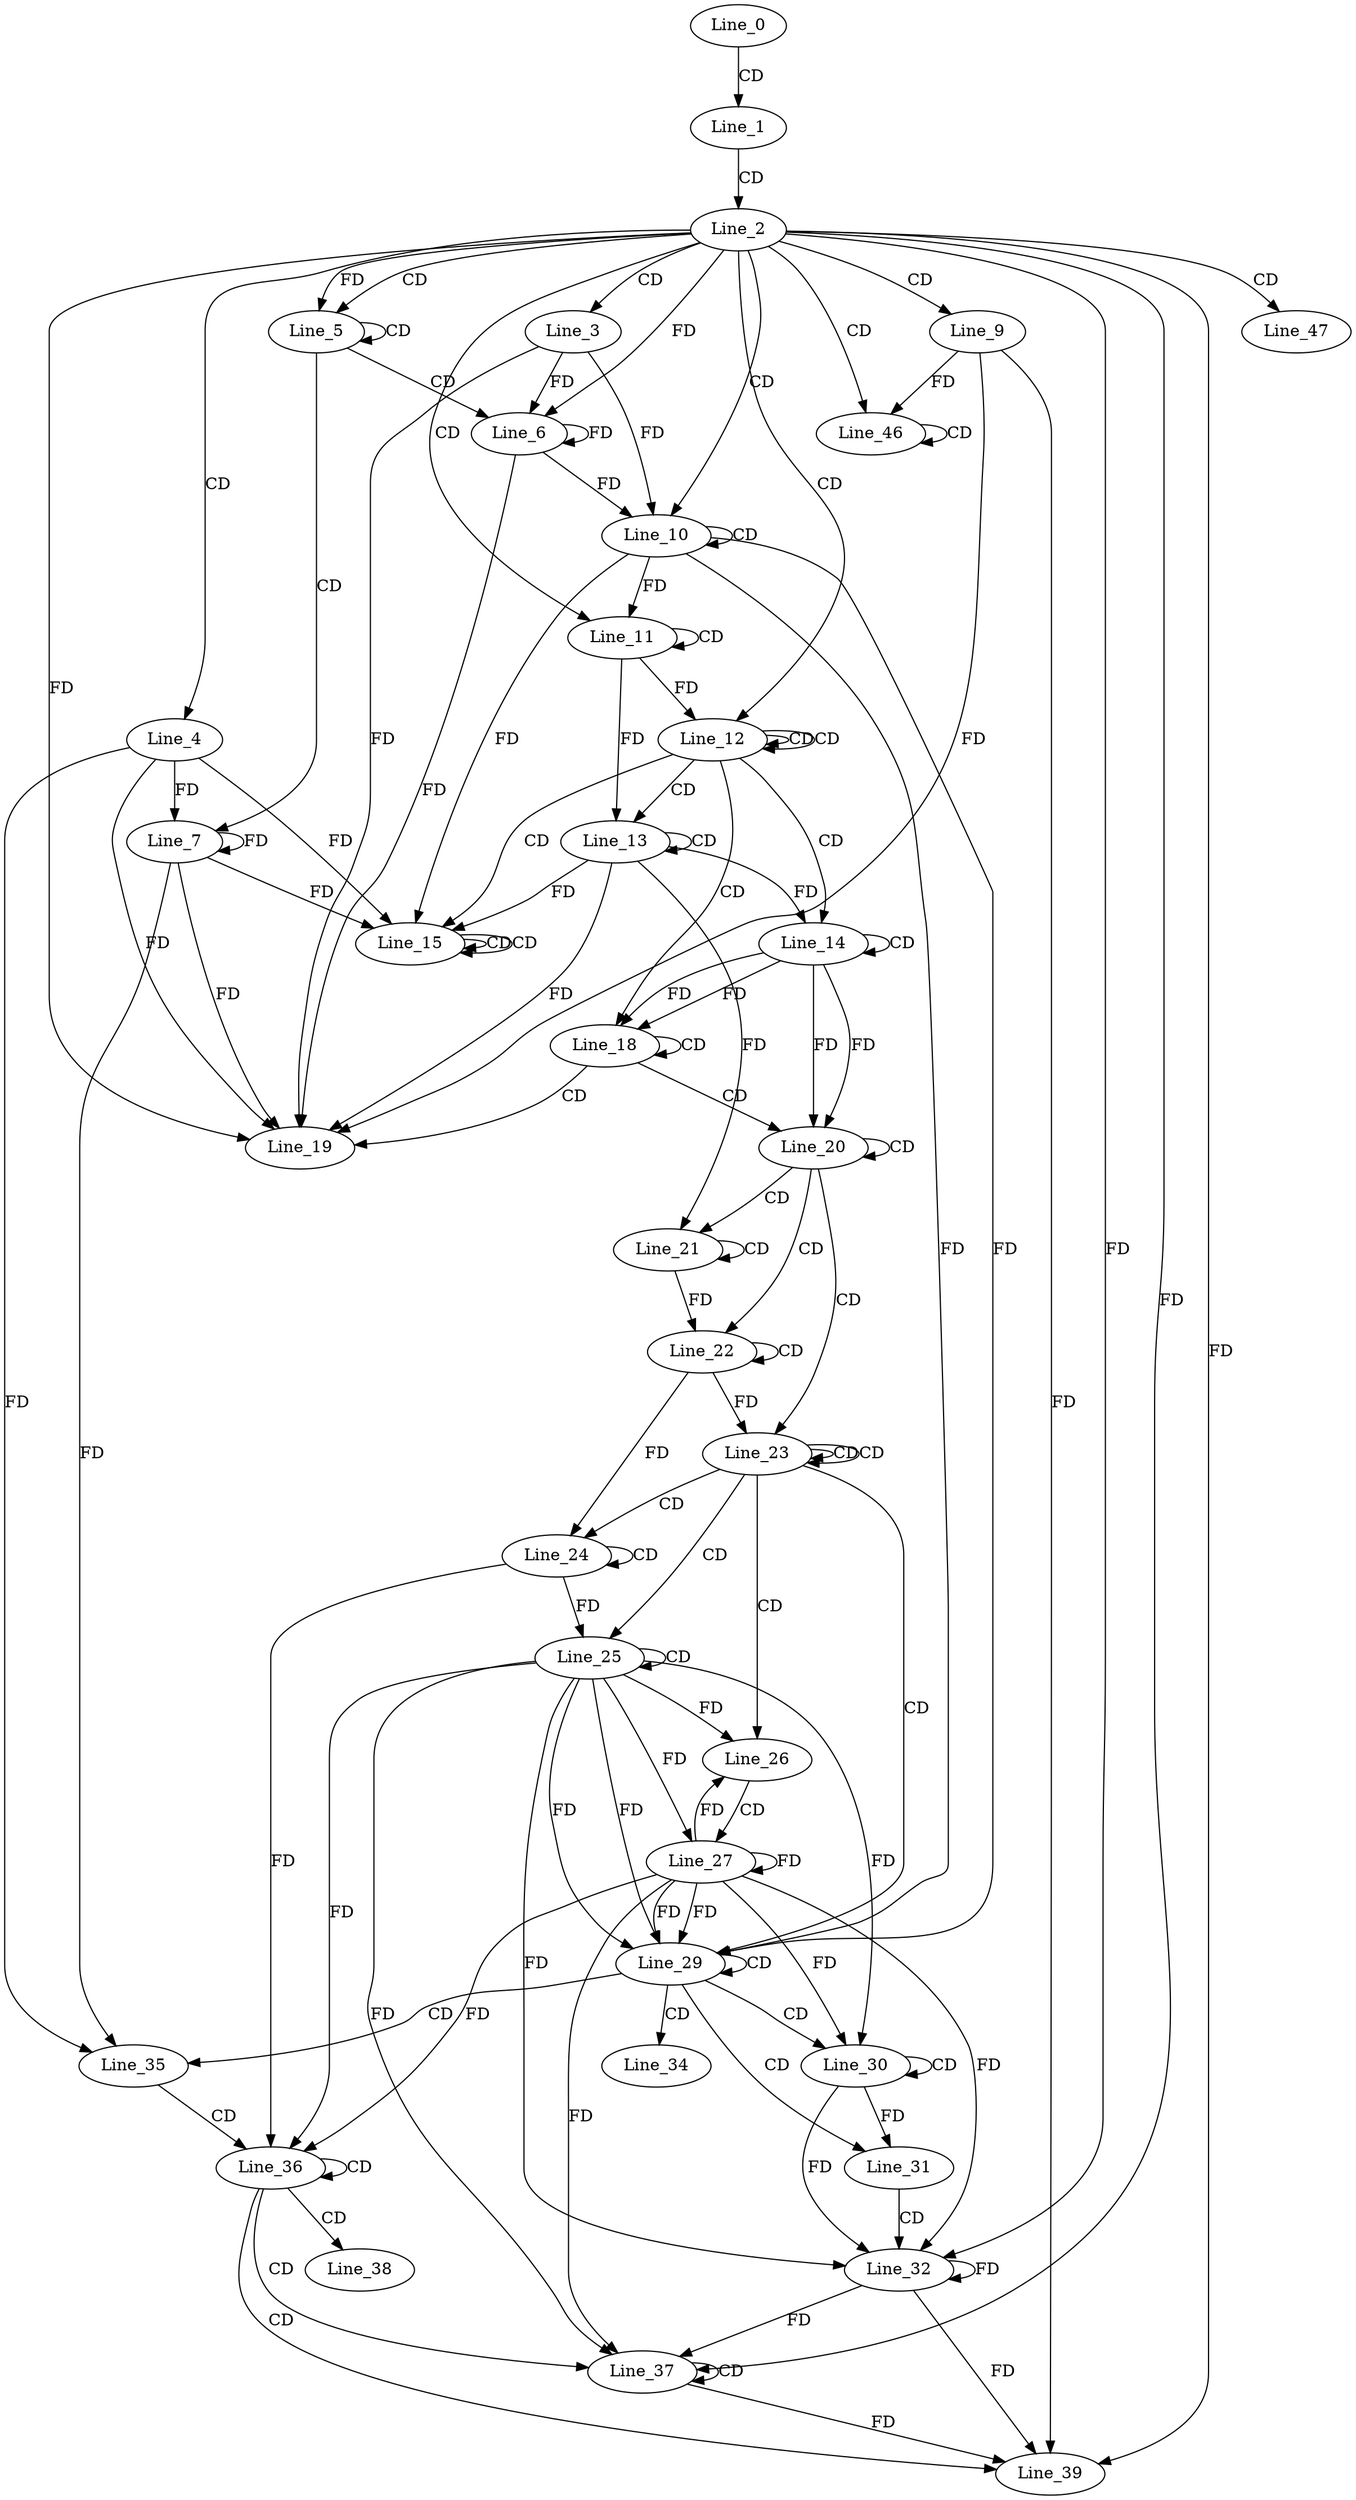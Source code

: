 digraph G {
  Line_0;
  Line_1;
  Line_2;
  Line_3;
  Line_4;
  Line_5;
  Line_5;
  Line_6;
  Line_6;
  Line_6;
  Line_7;
  Line_9;
  Line_10;
  Line_10;
  Line_11;
  Line_11;
  Line_12;
  Line_12;
  Line_13;
  Line_13;
  Line_14;
  Line_14;
  Line_15;
  Line_15;
  Line_15;
  Line_18;
  Line_18;
  Line_19;
  Line_19;
  Line_20;
  Line_20;
  Line_21;
  Line_21;
  Line_21;
  Line_22;
  Line_22;
  Line_23;
  Line_23;
  Line_24;
  Line_24;
  Line_25;
  Line_25;
  Line_26;
  Line_26;
  Line_27;
  Line_27;
  Line_29;
  Line_29;
  Line_30;
  Line_30;
  Line_31;
  Line_32;
  Line_32;
  Line_32;
  Line_34;
  Line_35;
  Line_36;
  Line_36;
  Line_36;
  Line_36;
  Line_37;
  Line_37;
  Line_37;
  Line_37;
  Line_38;
  Line_39;
  Line_46;
  Line_46;
  Line_46;
  Line_47;
  Line_0 -> Line_1 [ label="CD" ];
  Line_1 -> Line_2 [ label="CD" ];
  Line_2 -> Line_3 [ label="CD" ];
  Line_2 -> Line_4 [ label="CD" ];
  Line_2 -> Line_5 [ label="CD" ];
  Line_5 -> Line_5 [ label="CD" ];
  Line_2 -> Line_5 [ label="FD" ];
  Line_5 -> Line_6 [ label="CD" ];
  Line_3 -> Line_6 [ label="FD" ];
  Line_6 -> Line_6 [ label="FD" ];
  Line_2 -> Line_6 [ label="FD" ];
  Line_5 -> Line_7 [ label="CD" ];
  Line_4 -> Line_7 [ label="FD" ];
  Line_7 -> Line_7 [ label="FD" ];
  Line_2 -> Line_9 [ label="CD" ];
  Line_2 -> Line_10 [ label="CD" ];
  Line_10 -> Line_10 [ label="CD" ];
  Line_3 -> Line_10 [ label="FD" ];
  Line_6 -> Line_10 [ label="FD" ];
  Line_2 -> Line_11 [ label="CD" ];
  Line_11 -> Line_11 [ label="CD" ];
  Line_10 -> Line_11 [ label="FD" ];
  Line_2 -> Line_12 [ label="CD" ];
  Line_12 -> Line_12 [ label="CD" ];
  Line_12 -> Line_12 [ label="CD" ];
  Line_11 -> Line_12 [ label="FD" ];
  Line_12 -> Line_13 [ label="CD" ];
  Line_13 -> Line_13 [ label="CD" ];
  Line_11 -> Line_13 [ label="FD" ];
  Line_12 -> Line_14 [ label="CD" ];
  Line_14 -> Line_14 [ label="CD" ];
  Line_13 -> Line_14 [ label="FD" ];
  Line_12 -> Line_15 [ label="CD" ];
  Line_15 -> Line_15 [ label="CD" ];
  Line_15 -> Line_15 [ label="CD" ];
  Line_13 -> Line_15 [ label="FD" ];
  Line_10 -> Line_15 [ label="FD" ];
  Line_4 -> Line_15 [ label="FD" ];
  Line_7 -> Line_15 [ label="FD" ];
  Line_12 -> Line_18 [ label="CD" ];
  Line_14 -> Line_18 [ label="FD" ];
  Line_18 -> Line_18 [ label="CD" ];
  Line_14 -> Line_18 [ label="FD" ];
  Line_18 -> Line_19 [ label="CD" ];
  Line_3 -> Line_19 [ label="FD" ];
  Line_6 -> Line_19 [ label="FD" ];
  Line_2 -> Line_19 [ label="FD" ];
  Line_4 -> Line_19 [ label="FD" ];
  Line_7 -> Line_19 [ label="FD" ];
  Line_9 -> Line_19 [ label="FD" ];
  Line_13 -> Line_19 [ label="FD" ];
  Line_18 -> Line_20 [ label="CD" ];
  Line_14 -> Line_20 [ label="FD" ];
  Line_20 -> Line_20 [ label="CD" ];
  Line_14 -> Line_20 [ label="FD" ];
  Line_20 -> Line_21 [ label="CD" ];
  Line_21 -> Line_21 [ label="CD" ];
  Line_13 -> Line_21 [ label="FD" ];
  Line_20 -> Line_22 [ label="CD" ];
  Line_22 -> Line_22 [ label="CD" ];
  Line_21 -> Line_22 [ label="FD" ];
  Line_20 -> Line_23 [ label="CD" ];
  Line_23 -> Line_23 [ label="CD" ];
  Line_23 -> Line_23 [ label="CD" ];
  Line_22 -> Line_23 [ label="FD" ];
  Line_23 -> Line_24 [ label="CD" ];
  Line_24 -> Line_24 [ label="CD" ];
  Line_22 -> Line_24 [ label="FD" ];
  Line_23 -> Line_25 [ label="CD" ];
  Line_25 -> Line_25 [ label="CD" ];
  Line_24 -> Line_25 [ label="FD" ];
  Line_23 -> Line_26 [ label="CD" ];
  Line_25 -> Line_26 [ label="FD" ];
  Line_26 -> Line_27 [ label="CD" ];
  Line_25 -> Line_27 [ label="FD" ];
  Line_27 -> Line_27 [ label="FD" ];
  Line_23 -> Line_29 [ label="CD" ];
  Line_25 -> Line_29 [ label="FD" ];
  Line_27 -> Line_29 [ label="FD" ];
  Line_10 -> Line_29 [ label="FD" ];
  Line_29 -> Line_29 [ label="CD" ];
  Line_25 -> Line_29 [ label="FD" ];
  Line_27 -> Line_29 [ label="FD" ];
  Line_10 -> Line_29 [ label="FD" ];
  Line_29 -> Line_30 [ label="CD" ];
  Line_30 -> Line_30 [ label="CD" ];
  Line_25 -> Line_30 [ label="FD" ];
  Line_27 -> Line_30 [ label="FD" ];
  Line_29 -> Line_31 [ label="CD" ];
  Line_30 -> Line_31 [ label="FD" ];
  Line_31 -> Line_32 [ label="CD" ];
  Line_32 -> Line_32 [ label="FD" ];
  Line_2 -> Line_32 [ label="FD" ];
  Line_25 -> Line_32 [ label="FD" ];
  Line_27 -> Line_32 [ label="FD" ];
  Line_30 -> Line_32 [ label="FD" ];
  Line_29 -> Line_34 [ label="CD" ];
  Line_29 -> Line_35 [ label="CD" ];
  Line_4 -> Line_35 [ label="FD" ];
  Line_7 -> Line_35 [ label="FD" ];
  Line_35 -> Line_36 [ label="CD" ];
  Line_25 -> Line_36 [ label="FD" ];
  Line_27 -> Line_36 [ label="FD" ];
  Line_36 -> Line_36 [ label="CD" ];
  Line_24 -> Line_36 [ label="FD" ];
  Line_36 -> Line_37 [ label="CD" ];
  Line_37 -> Line_37 [ label="CD" ];
  Line_25 -> Line_37 [ label="FD" ];
  Line_27 -> Line_37 [ label="FD" ];
  Line_32 -> Line_37 [ label="FD" ];
  Line_2 -> Line_37 [ label="FD" ];
  Line_36 -> Line_38 [ label="CD" ];
  Line_36 -> Line_39 [ label="CD" ];
  Line_32 -> Line_39 [ label="FD" ];
  Line_2 -> Line_39 [ label="FD" ];
  Line_37 -> Line_39 [ label="FD" ];
  Line_9 -> Line_39 [ label="FD" ];
  Line_2 -> Line_46 [ label="CD" ];
  Line_46 -> Line_46 [ label="CD" ];
  Line_9 -> Line_46 [ label="FD" ];
  Line_2 -> Line_47 [ label="CD" ];
  Line_27 -> Line_26 [ label="FD" ];
}
